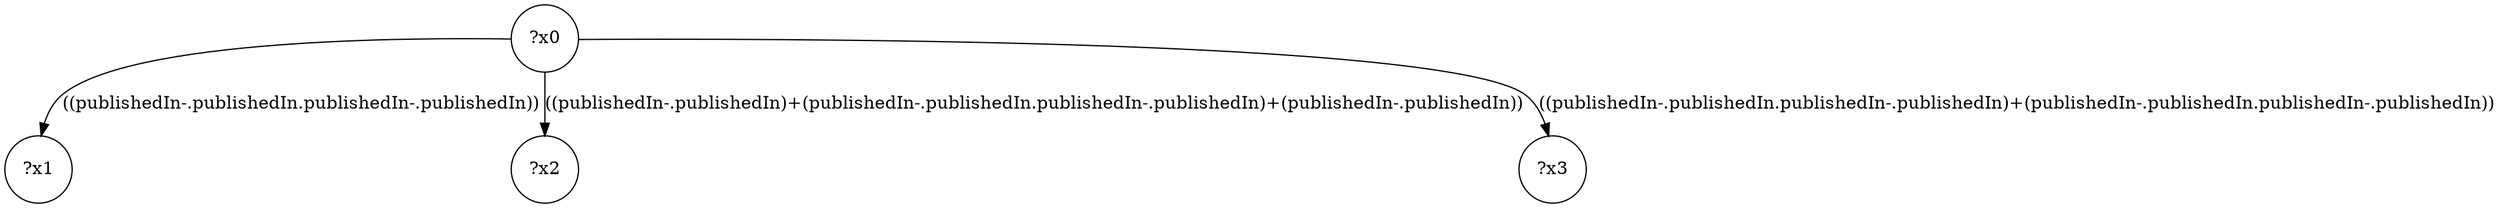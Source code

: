 digraph g {
	x0 [shape=circle, label="?x0"];
	x1 [shape=circle, label="?x1"];
	x0 -> x1 [label="((publishedIn-.publishedIn.publishedIn-.publishedIn))"];
	x2 [shape=circle, label="?x2"];
	x0 -> x2 [label="((publishedIn-.publishedIn)+(publishedIn-.publishedIn.publishedIn-.publishedIn)+(publishedIn-.publishedIn))"];
	x3 [shape=circle, label="?x3"];
	x0 -> x3 [label="((publishedIn-.publishedIn.publishedIn-.publishedIn)+(publishedIn-.publishedIn.publishedIn-.publishedIn))"];
}

